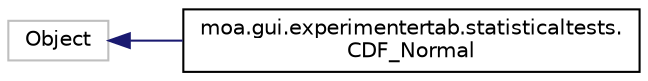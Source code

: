 digraph "Graphical Class Hierarchy"
{
 // LATEX_PDF_SIZE
  edge [fontname="Helvetica",fontsize="10",labelfontname="Helvetica",labelfontsize="10"];
  node [fontname="Helvetica",fontsize="10",shape=record];
  rankdir="LR";
  Node154 [label="Object",height=0.2,width=0.4,color="grey75", fillcolor="white", style="filled",tooltip=" "];
  Node154 -> Node0 [dir="back",color="midnightblue",fontsize="10",style="solid",fontname="Helvetica"];
  Node0 [label="moa.gui.experimentertab.statisticaltests.\lCDF_Normal",height=0.2,width=0.4,color="black", fillcolor="white", style="filled",URL="$classmoa_1_1gui_1_1experimentertab_1_1statisticaltests_1_1_c_d_f___normal.html",tooltip=" "];
}
